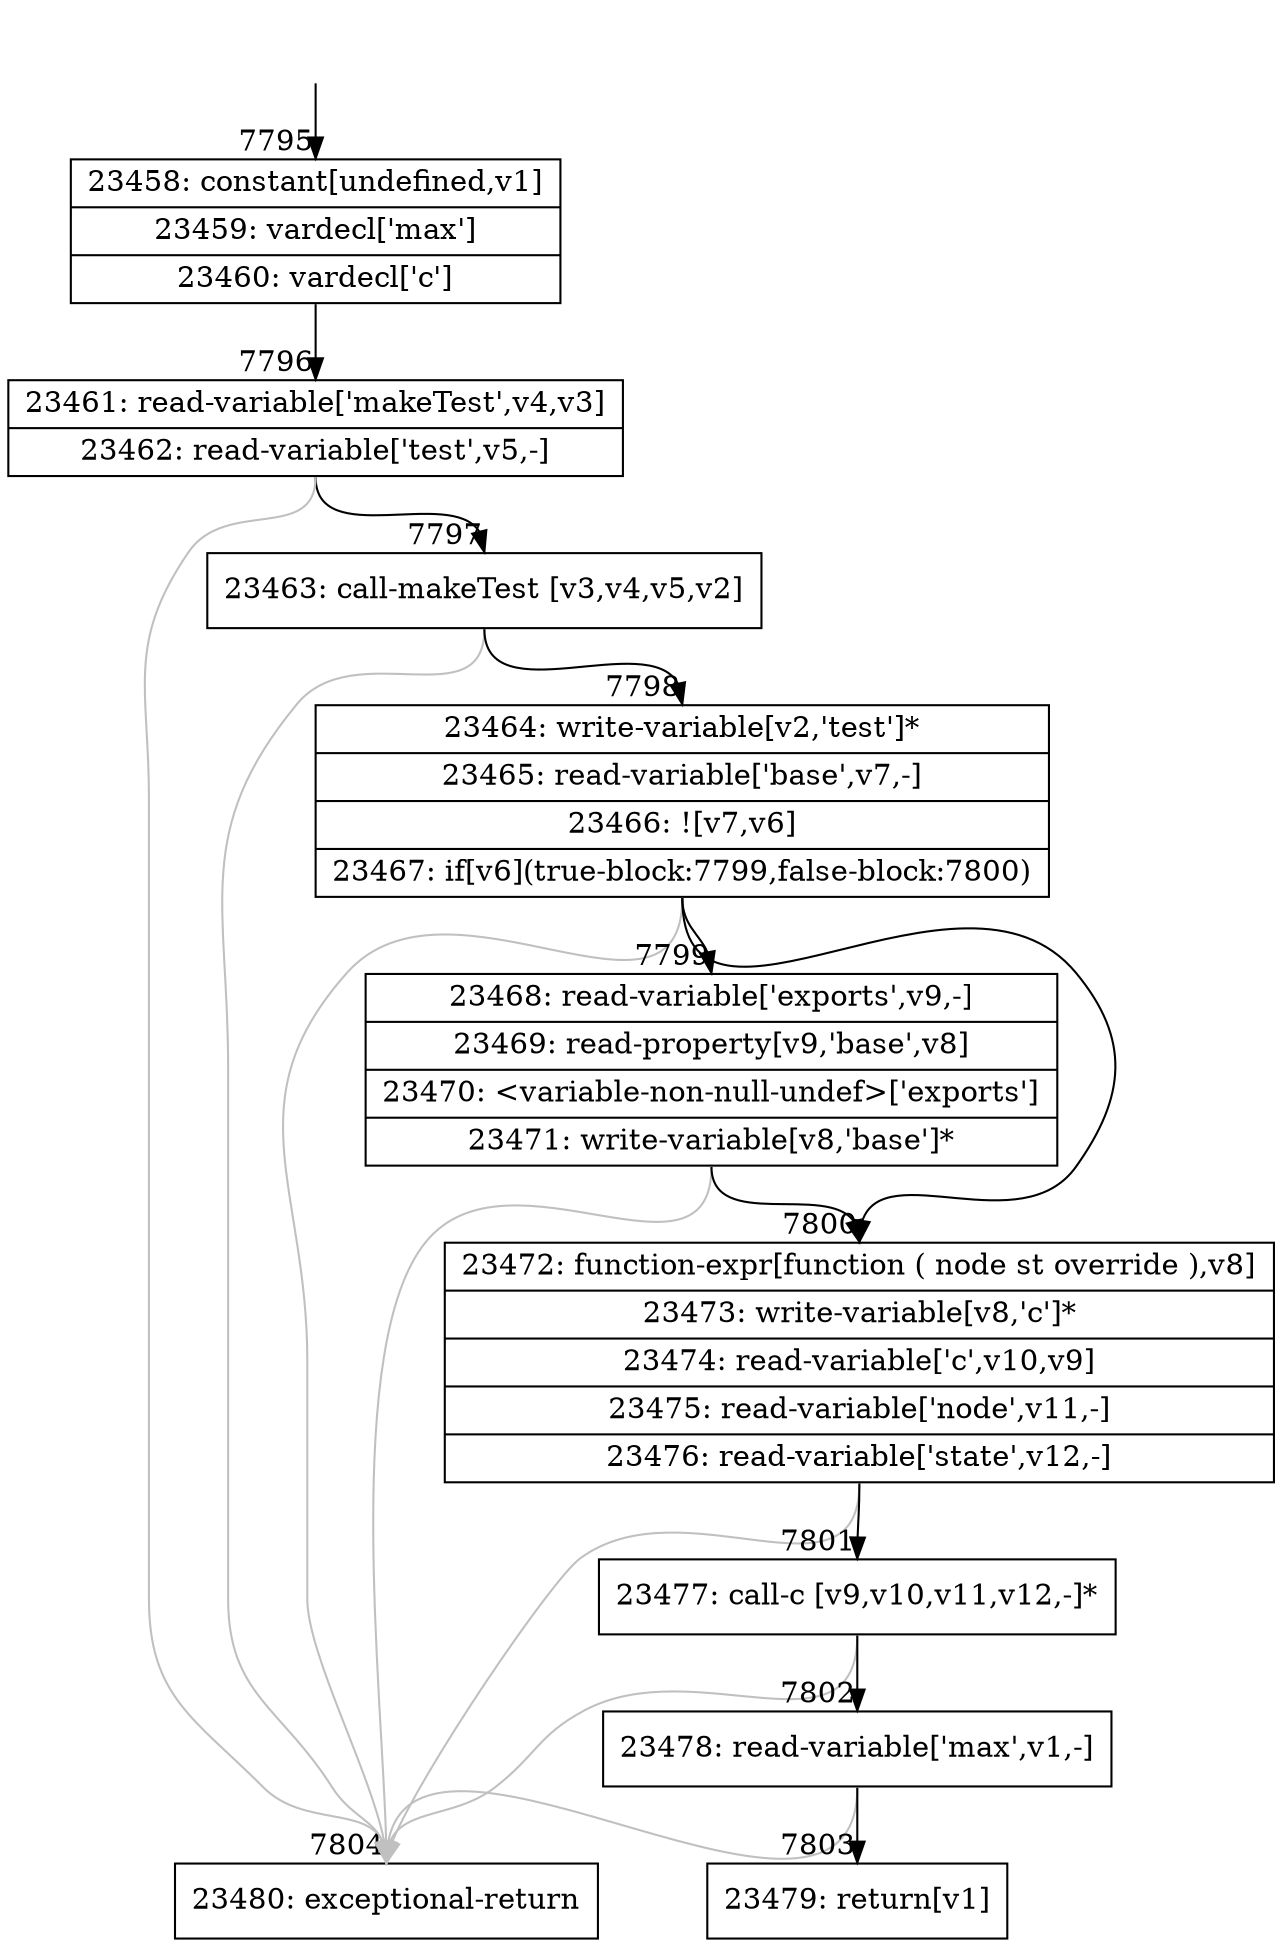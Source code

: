 digraph {
rankdir="TD"
BB_entry418[shape=none,label=""];
BB_entry418 -> BB7795 [tailport=s, headport=n, headlabel="    7795"]
BB7795 [shape=record label="{23458: constant[undefined,v1]|23459: vardecl['max']|23460: vardecl['c']}" ] 
BB7795 -> BB7796 [tailport=s, headport=n, headlabel="      7796"]
BB7796 [shape=record label="{23461: read-variable['makeTest',v4,v3]|23462: read-variable['test',v5,-]}" ] 
BB7796 -> BB7797 [tailport=s, headport=n, headlabel="      7797"]
BB7796 -> BB7804 [tailport=s, headport=n, color=gray, headlabel="      7804"]
BB7797 [shape=record label="{23463: call-makeTest [v3,v4,v5,v2]}" ] 
BB7797 -> BB7798 [tailport=s, headport=n, headlabel="      7798"]
BB7797 -> BB7804 [tailport=s, headport=n, color=gray]
BB7798 [shape=record label="{23464: write-variable[v2,'test']*|23465: read-variable['base',v7,-]|23466: ![v7,v6]|23467: if[v6](true-block:7799,false-block:7800)}" ] 
BB7798 -> BB7799 [tailport=s, headport=n, headlabel="      7799"]
BB7798 -> BB7800 [tailport=s, headport=n, headlabel="      7800"]
BB7798 -> BB7804 [tailport=s, headport=n, color=gray]
BB7799 [shape=record label="{23468: read-variable['exports',v9,-]|23469: read-property[v9,'base',v8]|23470: \<variable-non-null-undef\>['exports']|23471: write-variable[v8,'base']*}" ] 
BB7799 -> BB7800 [tailport=s, headport=n]
BB7799 -> BB7804 [tailport=s, headport=n, color=gray]
BB7800 [shape=record label="{23472: function-expr[function ( node st override ),v8]|23473: write-variable[v8,'c']*|23474: read-variable['c',v10,v9]|23475: read-variable['node',v11,-]|23476: read-variable['state',v12,-]}" ] 
BB7800 -> BB7801 [tailport=s, headport=n, headlabel="      7801"]
BB7800 -> BB7804 [tailport=s, headport=n, color=gray]
BB7801 [shape=record label="{23477: call-c [v9,v10,v11,v12,-]*}" ] 
BB7801 -> BB7802 [tailport=s, headport=n, headlabel="      7802"]
BB7801 -> BB7804 [tailport=s, headport=n, color=gray]
BB7802 [shape=record label="{23478: read-variable['max',v1,-]}" ] 
BB7802 -> BB7803 [tailport=s, headport=n, headlabel="      7803"]
BB7802 -> BB7804 [tailport=s, headport=n, color=gray]
BB7803 [shape=record label="{23479: return[v1]}" ] 
BB7804 [shape=record label="{23480: exceptional-return}" ] 
//#$~ 7266
}
